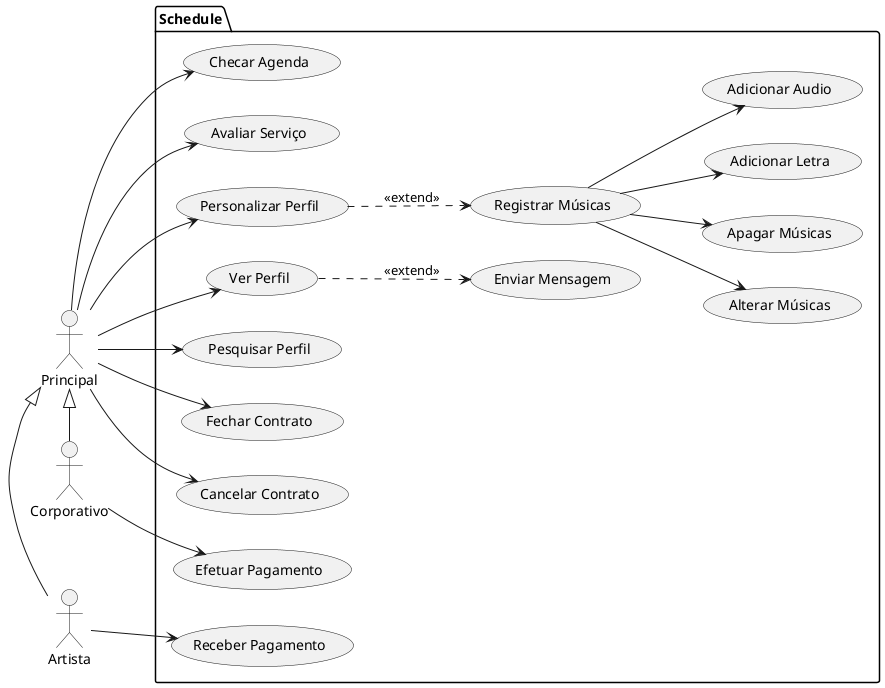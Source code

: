 @startuml "use-cases"
left to right direction
actor Principal as P
actor Artista as A
actor Corporativo as C

package Schedule{
  usecase "Ver Perfil" as verPerfil
  usecase "Enviar Mensagem" as enviarMensagem
  usecase "Personalizar Perfil" as personalizarPerfil
  usecase "Pesquisar Perfil" as pesquisarPerfil
  usecase "Fechar Contrato" as fecharContrato
  usecase "Cancelar Contrato" as cancelarContrato
  usecase "Registrar Músicas" as registrarMusica
  usecase "Alterar Músicas" as alterarMusica
  usecase "Apagar Músicas" as apagarMusica
  usecase "Adicionar Letra" as adicionarLetra
  usecase "Adicionar Audio" as adicionarAudio
  usecase "Checar Agenda" as checarAgenda
  usecase "Receber Pagamento" as receberPagamento
  usecase "Efetuar Pagamento" as efetuarPagamento
  usecase "Avaliar Serviço" as avaliarServico
}
P <|-right- A
P <|-right- C

P --> verPerfil
P --> personalizarPerfil
P --> pesquisarPerfil
P --> fecharContrato
P --> cancelarContrato
P --> avaliarServico
P --> checarAgenda
registrarMusica --> alterarMusica
registrarMusica --> apagarMusica
registrarMusica --> adicionarLetra
registrarMusica --> adicionarAudio

A --> receberPagamento

C --> efetuarPagamento


(enviarMensagem) <.up. (verPerfil) : <<extend>>
(registrarMusica) <.up. (personalizarPerfil) : <<extend>>
@enduml